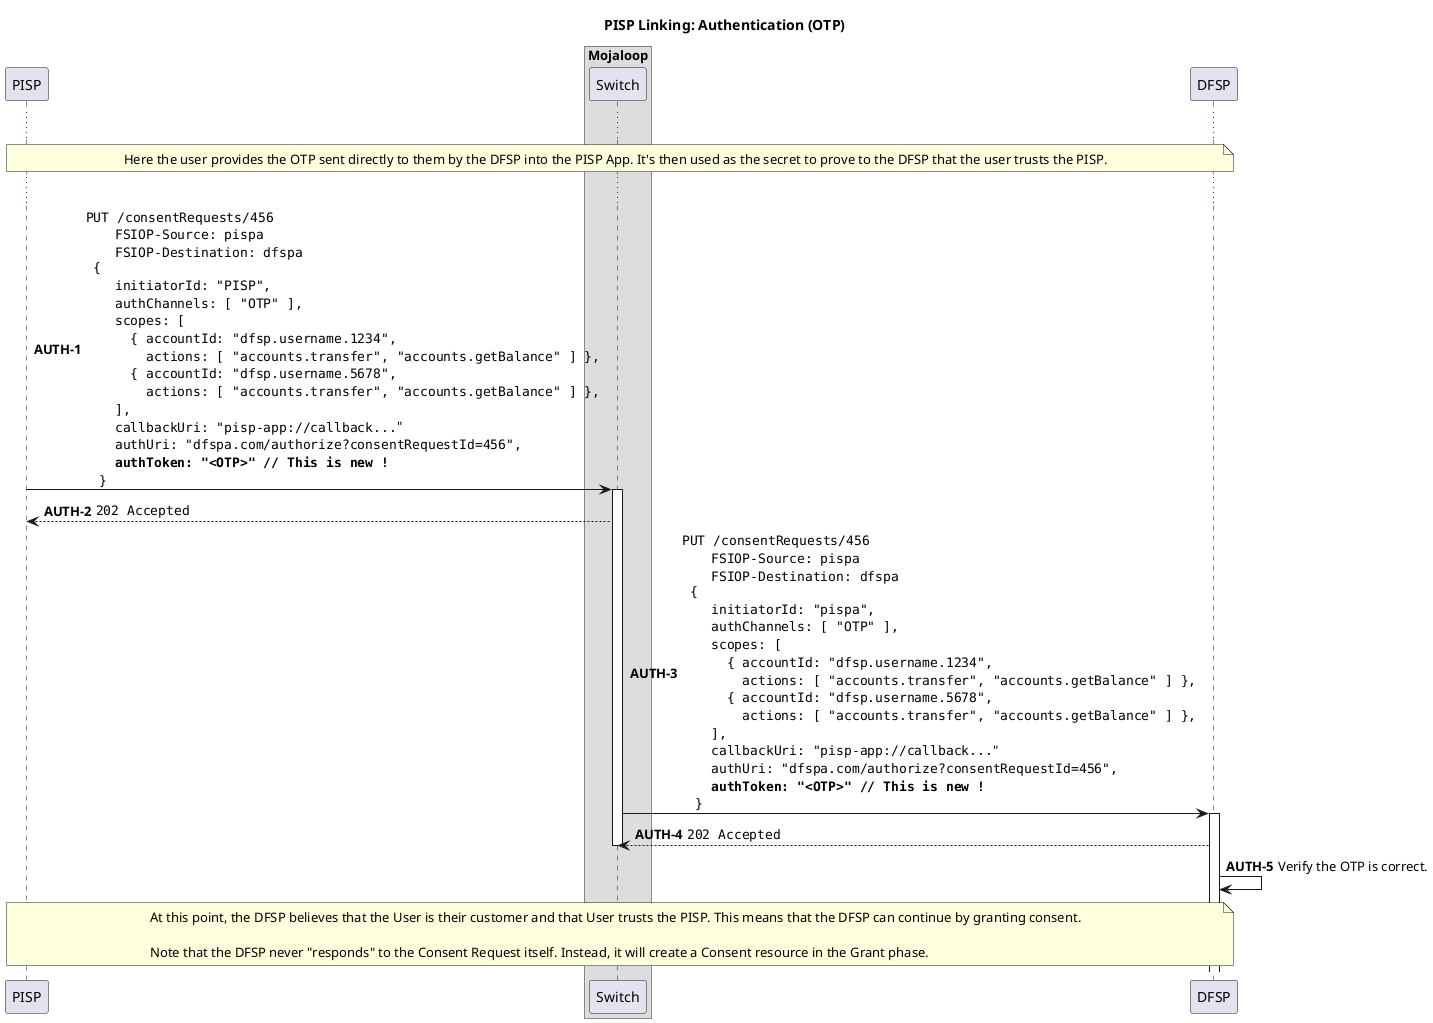 @startuml

title PISP Linking: Authentication (OTP)

participant "PISP" as PISP

box "Mojaloop"
    participant Switch
end box

participant "DFSP" as DFSP

autonumber 1 "<b>AUTH-#</b>"

...

note over PISP, DFSP
  Here the user provides the OTP sent directly to them by the DFSP into the PISP App. It's then used as the secret to prove to the DFSP that the user trusts the PISP.
end note

...

PISP -> Switch ++: ""PUT /consentRequests/456""\n\
    ""  FSIOP-Source: pispa""\n\
    ""  FSIOP-Destination: dfspa""\n\
"" {""\n\
    ""  initiatorId: "PISP",""\n\
    ""  authChannels: [ "OTP" ],""\n\
    ""  scopes: [ ""\n\
    ""    { accountId: "dfsp.username.1234",""\n\
    ""      actions: [ "accounts.transfer", "accounts.getBalance" ] },""\n\
    ""    { accountId: "dfsp.username.5678",""\n\
    ""      actions: [ "accounts.transfer", "accounts.getBalance" ] },""\n\
    ""  ],""\n\
    ""  callbackUri: "pisp-app://callback..."""\n\
    ""  authUri: "dfspa.com/authorize?consentRequestId=456",""\n\
    ""  **authToken: "<OTP>" // This is new !**""\n\
    ""}""
Switch --> PISP: ""202 Accepted""
deactivate PISP

Switch -> DFSP ++: ""PUT /consentRequests/456""\n\
    ""  FSIOP-Source: pispa""\n\
    ""  FSIOP-Destination: dfspa""\n\
"" {""\n\
    ""  initiatorId: "pispa",""\n\
    ""  authChannels: [ "OTP" ],""\n\
    ""  scopes: [ ""\n\
    ""    { accountId: "dfsp.username.1234",""\n\
    ""      actions: [ "accounts.transfer", "accounts.getBalance" ] },""\n\
    ""    { accountId: "dfsp.username.5678",""\n\
    ""      actions: [ "accounts.transfer", "accounts.getBalance" ] },""\n\
    ""  ],""\n\
    ""  callbackUri: "pisp-app://callback..."""\n\
    ""  authUri: "dfspa.com/authorize?consentRequestId=456",""\n\
    ""  **authToken: "<OTP>" // This is new !**""\n\
    ""}""
DFSP --> Switch: ""202 Accepted""
deactivate Switch

DFSP -> DFSP: Verify the OTP is correct.

note over PISP, DFSP
  At this point, the DFSP believes that the User is their customer and that User trusts the PISP. This means that the DFSP can continue by granting consent.

  Note that the DFSP never "responds" to the Consent Request itself. Instead, it will create a Consent resource in the Grant phase.
end note

@enduml
